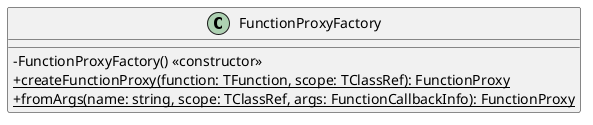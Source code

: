 @startuml

skinparam classAttributeIconSize 0
skinparam shadowing false

class FunctionProxyFactory {
  -FunctionProxyFactory() <<constructor>>
  {static} +createFunctionProxy(function: TFunction, scope: TClassRef): FunctionProxy
  {static} +fromArgs(name: string, scope: TClassRef, args: FunctionCallbackInfo): FunctionProxy
}

@enduml
